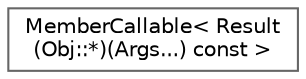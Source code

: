 digraph "类继承关系图"
{
 // LATEX_PDF_SIZE
  bgcolor="transparent";
  edge [fontname=Helvetica,fontsize=10,labelfontname=Helvetica,labelfontsize=10];
  node [fontname=Helvetica,fontsize=10,shape=box,height=0.2,width=0.4];
  rankdir="LR";
  Node0 [id="Node000000",label="MemberCallable\< Result\l(Obj::*)(Args...) const \>",height=0.2,width=0.4,color="grey40", fillcolor="white", style="filled",URL="$class_async_1_1_member_callable_3_01_result_07_obj_1_1_5_08_07_args_8_8_8_08_01const_01_4.html",tooltip="特化为 const 成员函数的 MemberCallable 模板类。"];
}
